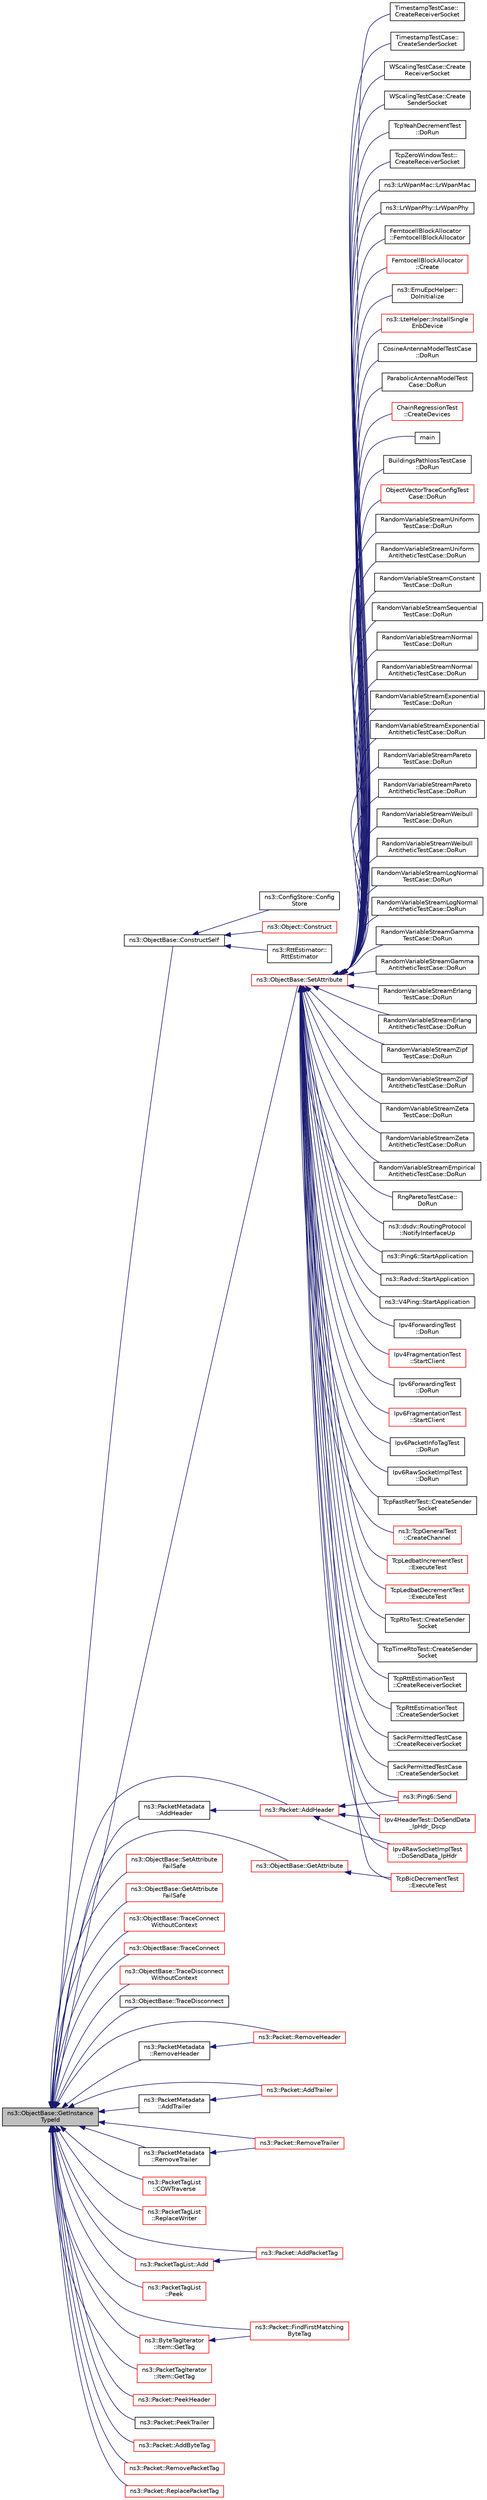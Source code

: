 digraph "ns3::ObjectBase::GetInstanceTypeId"
{
  edge [fontname="Helvetica",fontsize="10",labelfontname="Helvetica",labelfontsize="10"];
  node [fontname="Helvetica",fontsize="10",shape=record];
  rankdir="LR";
  Node1 [label="ns3::ObjectBase::GetInstance\lTypeId",height=0.2,width=0.4,color="black", fillcolor="grey75", style="filled", fontcolor="black"];
  Node1 -> Node2 [dir="back",color="midnightblue",fontsize="10",style="solid"];
  Node2 [label="ns3::ObjectBase::ConstructSelf",height=0.2,width=0.4,color="black", fillcolor="white", style="filled",URL="$d2/dac/classns3_1_1ObjectBase.html#a5cda18dec6d0744cb652a3ed60056958"];
  Node2 -> Node3 [dir="back",color="midnightblue",fontsize="10",style="solid"];
  Node3 [label="ns3::ConfigStore::Config\lStore",height=0.2,width=0.4,color="black", fillcolor="white", style="filled",URL="$da/d51/classns3_1_1ConfigStore.html#ab2c0c2707ae2dc5489acd4cfccd63fd4"];
  Node2 -> Node4 [dir="back",color="midnightblue",fontsize="10",style="solid"];
  Node4 [label="ns3::Object::Construct",height=0.2,width=0.4,color="red", fillcolor="white", style="filled",URL="$d9/d77/classns3_1_1Object.html#a636e8411dc5228771f45c9b805d348fa"];
  Node2 -> Node5 [dir="back",color="midnightblue",fontsize="10",style="solid"];
  Node5 [label="ns3::RttEstimator::\lRttEstimator",height=0.2,width=0.4,color="black", fillcolor="white", style="filled",URL="$da/d1f/classns3_1_1RttEstimator.html#a86696ed57483bf9e19abbf6978c46581"];
  Node1 -> Node6 [dir="back",color="midnightblue",fontsize="10",style="solid"];
  Node6 [label="ns3::ObjectBase::SetAttribute",height=0.2,width=0.4,color="red", fillcolor="white", style="filled",URL="$d2/dac/classns3_1_1ObjectBase.html#ac60245d3ea4123bbc9b1d391f1f6592f"];
  Node6 -> Node7 [dir="back",color="midnightblue",fontsize="10",style="solid"];
  Node7 [label="CosineAntennaModelTestCase\l::DoRun",height=0.2,width=0.4,color="black", fillcolor="white", style="filled",URL="$da/d24/classCosineAntennaModelTestCase.html#af5080960707daf23a44d2d68f73187f2",tooltip="Implementation to actually run this TestCase. "];
  Node6 -> Node8 [dir="back",color="midnightblue",fontsize="10",style="solid"];
  Node8 [label="ParabolicAntennaModelTest\lCase::DoRun",height=0.2,width=0.4,color="black", fillcolor="white", style="filled",URL="$d0/d0a/classParabolicAntennaModelTestCase.html#aff4d840d72b8e53febb6ebbce2f19644",tooltip="Implementation to actually run this TestCase. "];
  Node6 -> Node9 [dir="back",color="midnightblue",fontsize="10",style="solid"];
  Node9 [label="ChainRegressionTest\l::CreateDevices",height=0.2,width=0.4,color="red", fillcolor="white", style="filled",URL="$da/d19/classChainRegressionTest.html#ae8b1dd906e3d52a223122c63d236bb19",tooltip="Create devices, install TCP/IP stack and applications. "];
  Node6 -> Node10 [dir="back",color="midnightblue",fontsize="10",style="solid"];
  Node10 [label="main",height=0.2,width=0.4,color="black", fillcolor="white", style="filled",URL="$d1/dc3/buildings-pathloss-profiler_8cc.html#a0ddf1224851353fc92bfbff6f499fa97"];
  Node6 -> Node11 [dir="back",color="midnightblue",fontsize="10",style="solid"];
  Node11 [label="BuildingsPathlossTestCase\l::DoRun",height=0.2,width=0.4,color="black", fillcolor="white", style="filled",URL="$db/dc5/classBuildingsPathlossTestCase.html#a6b16dda55a96c818e4612ada692b6b35",tooltip="Implementation to actually run this TestCase. "];
  Node6 -> Node12 [dir="back",color="midnightblue",fontsize="10",style="solid"];
  Node12 [label="ObjectVectorTraceConfigTest\lCase::DoRun",height=0.2,width=0.4,color="red", fillcolor="white", style="filled",URL="$d9/dc1/classObjectVectorTraceConfigTestCase.html#a9a6e89be5025970a01de8e4fb514b750",tooltip="Implementation to actually run this TestCase. "];
  Node6 -> Node13 [dir="back",color="midnightblue",fontsize="10",style="solid"];
  Node13 [label="RandomVariableStreamUniform\lTestCase::DoRun",height=0.2,width=0.4,color="black", fillcolor="white", style="filled",URL="$dd/d48/classRandomVariableStreamUniformTestCase.html#acd98890e6413349110a471847035892f",tooltip="Implementation to actually run this TestCase. "];
  Node6 -> Node14 [dir="back",color="midnightblue",fontsize="10",style="solid"];
  Node14 [label="RandomVariableStreamUniform\lAntitheticTestCase::DoRun",height=0.2,width=0.4,color="black", fillcolor="white", style="filled",URL="$d5/d78/classRandomVariableStreamUniformAntitheticTestCase.html#a268aa184dc12129f1e8d52efb087b138",tooltip="Implementation to actually run this TestCase. "];
  Node6 -> Node15 [dir="back",color="midnightblue",fontsize="10",style="solid"];
  Node15 [label="RandomVariableStreamConstant\lTestCase::DoRun",height=0.2,width=0.4,color="black", fillcolor="white", style="filled",URL="$d8/d4d/classRandomVariableStreamConstantTestCase.html#a4ce02511f1ef542dc540bf1b67110107",tooltip="Implementation to actually run this TestCase. "];
  Node6 -> Node16 [dir="back",color="midnightblue",fontsize="10",style="solid"];
  Node16 [label="RandomVariableStreamSequential\lTestCase::DoRun",height=0.2,width=0.4,color="black", fillcolor="white", style="filled",URL="$d8/da9/classRandomVariableStreamSequentialTestCase.html#af20ba034dc64583488703717f1f964df",tooltip="Implementation to actually run this TestCase. "];
  Node6 -> Node17 [dir="back",color="midnightblue",fontsize="10",style="solid"];
  Node17 [label="RandomVariableStreamNormal\lTestCase::DoRun",height=0.2,width=0.4,color="black", fillcolor="white", style="filled",URL="$dc/d32/classRandomVariableStreamNormalTestCase.html#a2c1c4ae92a8968425acae293ab6902ae",tooltip="Implementation to actually run this TestCase. "];
  Node6 -> Node18 [dir="back",color="midnightblue",fontsize="10",style="solid"];
  Node18 [label="RandomVariableStreamNormal\lAntitheticTestCase::DoRun",height=0.2,width=0.4,color="black", fillcolor="white", style="filled",URL="$d3/de9/classRandomVariableStreamNormalAntitheticTestCase.html#a233f98f7ae2e023e58a32e69d3d801a1",tooltip="Implementation to actually run this TestCase. "];
  Node6 -> Node19 [dir="back",color="midnightblue",fontsize="10",style="solid"];
  Node19 [label="RandomVariableStreamExponential\lTestCase::DoRun",height=0.2,width=0.4,color="black", fillcolor="white", style="filled",URL="$df/d79/classRandomVariableStreamExponentialTestCase.html#a6470c9d2ff0b5da0f26f52cb60c4f05d",tooltip="Implementation to actually run this TestCase. "];
  Node6 -> Node20 [dir="back",color="midnightblue",fontsize="10",style="solid"];
  Node20 [label="RandomVariableStreamExponential\lAntitheticTestCase::DoRun",height=0.2,width=0.4,color="black", fillcolor="white", style="filled",URL="$de/dc5/classRandomVariableStreamExponentialAntitheticTestCase.html#af5b912b3fb0c143ff01538bc9a367c01",tooltip="Implementation to actually run this TestCase. "];
  Node6 -> Node21 [dir="back",color="midnightblue",fontsize="10",style="solid"];
  Node21 [label="RandomVariableStreamPareto\lTestCase::DoRun",height=0.2,width=0.4,color="black", fillcolor="white", style="filled",URL="$de/d68/classRandomVariableStreamParetoTestCase.html#aaac32e346dd87c8e781fcfb97566aa7c",tooltip="Implementation to actually run this TestCase. "];
  Node6 -> Node22 [dir="back",color="midnightblue",fontsize="10",style="solid"];
  Node22 [label="RandomVariableStreamPareto\lAntitheticTestCase::DoRun",height=0.2,width=0.4,color="black", fillcolor="white", style="filled",URL="$da/de7/classRandomVariableStreamParetoAntitheticTestCase.html#a999b8b871b30cd7275bba0953979ecd2",tooltip="Implementation to actually run this TestCase. "];
  Node6 -> Node23 [dir="back",color="midnightblue",fontsize="10",style="solid"];
  Node23 [label="RandomVariableStreamWeibull\lTestCase::DoRun",height=0.2,width=0.4,color="black", fillcolor="white", style="filled",URL="$d5/d69/classRandomVariableStreamWeibullTestCase.html#aadc4348a5a7104c06a21c74db07c793e",tooltip="Implementation to actually run this TestCase. "];
  Node6 -> Node24 [dir="back",color="midnightblue",fontsize="10",style="solid"];
  Node24 [label="RandomVariableStreamWeibull\lAntitheticTestCase::DoRun",height=0.2,width=0.4,color="black", fillcolor="white", style="filled",URL="$d9/d29/classRandomVariableStreamWeibullAntitheticTestCase.html#a646eb24fbaafc1bc472f5b4c742df0d6",tooltip="Implementation to actually run this TestCase. "];
  Node6 -> Node25 [dir="back",color="midnightblue",fontsize="10",style="solid"];
  Node25 [label="RandomVariableStreamLogNormal\lTestCase::DoRun",height=0.2,width=0.4,color="black", fillcolor="white", style="filled",URL="$d6/d33/classRandomVariableStreamLogNormalTestCase.html#ab6ee956d829eb26ba949e3a4d99c6996",tooltip="Implementation to actually run this TestCase. "];
  Node6 -> Node26 [dir="back",color="midnightblue",fontsize="10",style="solid"];
  Node26 [label="RandomVariableStreamLogNormal\lAntitheticTestCase::DoRun",height=0.2,width=0.4,color="black", fillcolor="white", style="filled",URL="$d1/d0c/classRandomVariableStreamLogNormalAntitheticTestCase.html#a723deffbfad7dbfbeecee15109aa20fc",tooltip="Implementation to actually run this TestCase. "];
  Node6 -> Node27 [dir="back",color="midnightblue",fontsize="10",style="solid"];
  Node27 [label="RandomVariableStreamGamma\lTestCase::DoRun",height=0.2,width=0.4,color="black", fillcolor="white", style="filled",URL="$db/dc4/classRandomVariableStreamGammaTestCase.html#aa1a9e09d67bfb3985156919da14d76ad",tooltip="Implementation to actually run this TestCase. "];
  Node6 -> Node28 [dir="back",color="midnightblue",fontsize="10",style="solid"];
  Node28 [label="RandomVariableStreamGamma\lAntitheticTestCase::DoRun",height=0.2,width=0.4,color="black", fillcolor="white", style="filled",URL="$d7/d01/classRandomVariableStreamGammaAntitheticTestCase.html#ad5df183b68d515005c4759f7456c372a",tooltip="Implementation to actually run this TestCase. "];
  Node6 -> Node29 [dir="back",color="midnightblue",fontsize="10",style="solid"];
  Node29 [label="RandomVariableStreamErlang\lTestCase::DoRun",height=0.2,width=0.4,color="black", fillcolor="white", style="filled",URL="$d9/d38/classRandomVariableStreamErlangTestCase.html#a54853fd9902c0aeabd501845ebcd3f6d",tooltip="Implementation to actually run this TestCase. "];
  Node6 -> Node30 [dir="back",color="midnightblue",fontsize="10",style="solid"];
  Node30 [label="RandomVariableStreamErlang\lAntitheticTestCase::DoRun",height=0.2,width=0.4,color="black", fillcolor="white", style="filled",URL="$dd/d37/classRandomVariableStreamErlangAntitheticTestCase.html#acf2136fbba962cfd8a9654c08175079b",tooltip="Implementation to actually run this TestCase. "];
  Node6 -> Node31 [dir="back",color="midnightblue",fontsize="10",style="solid"];
  Node31 [label="RandomVariableStreamZipf\lTestCase::DoRun",height=0.2,width=0.4,color="black", fillcolor="white", style="filled",URL="$d8/d9d/classRandomVariableStreamZipfTestCase.html#a85704e09590df03d979c956f514d4e2d",tooltip="Implementation to actually run this TestCase. "];
  Node6 -> Node32 [dir="back",color="midnightblue",fontsize="10",style="solid"];
  Node32 [label="RandomVariableStreamZipf\lAntitheticTestCase::DoRun",height=0.2,width=0.4,color="black", fillcolor="white", style="filled",URL="$d9/db9/classRandomVariableStreamZipfAntitheticTestCase.html#a09c7d1e05440c0621417aed87b8e67ac",tooltip="Implementation to actually run this TestCase. "];
  Node6 -> Node33 [dir="back",color="midnightblue",fontsize="10",style="solid"];
  Node33 [label="RandomVariableStreamZeta\lTestCase::DoRun",height=0.2,width=0.4,color="black", fillcolor="white", style="filled",URL="$d8/de7/classRandomVariableStreamZetaTestCase.html#a7618faf8620a51f1ed56e1c7e10f3d1f",tooltip="Implementation to actually run this TestCase. "];
  Node6 -> Node34 [dir="back",color="midnightblue",fontsize="10",style="solid"];
  Node34 [label="RandomVariableStreamZeta\lAntitheticTestCase::DoRun",height=0.2,width=0.4,color="black", fillcolor="white", style="filled",URL="$d3/d91/classRandomVariableStreamZetaAntitheticTestCase.html#ac97c0559c3511e171350fabb6a5e8c74",tooltip="Implementation to actually run this TestCase. "];
  Node6 -> Node35 [dir="back",color="midnightblue",fontsize="10",style="solid"];
  Node35 [label="RandomVariableStreamEmpirical\lAntitheticTestCase::DoRun",height=0.2,width=0.4,color="black", fillcolor="white", style="filled",URL="$d9/d69/classRandomVariableStreamEmpiricalAntitheticTestCase.html#aff8e13cf80352999319d7600e2324d26",tooltip="Implementation to actually run this TestCase. "];
  Node6 -> Node36 [dir="back",color="midnightblue",fontsize="10",style="solid"];
  Node36 [label="RngParetoTestCase::\lDoRun",height=0.2,width=0.4,color="black", fillcolor="white", style="filled",URL="$d5/d35/classRngParetoTestCase.html#abb848c4fda89ed45d7a7bcdab8f345de",tooltip="Implementation to actually run this TestCase. "];
  Node6 -> Node37 [dir="back",color="midnightblue",fontsize="10",style="solid"];
  Node37 [label="ns3::dsdv::RoutingProtocol\l::NotifyInterfaceUp",height=0.2,width=0.4,color="black", fillcolor="white", style="filled",URL="$de/dca/classns3_1_1dsdv_1_1RoutingProtocol.html#a9a3edd95b3a0714d5aff5293e96883d2"];
  Node6 -> Node38 [dir="back",color="midnightblue",fontsize="10",style="solid"];
  Node38 [label="ns3::Ping6::StartApplication",height=0.2,width=0.4,color="black", fillcolor="white", style="filled",URL="$d7/dc8/classns3_1_1Ping6.html#aa7b184cb61e3c3cb32aefa4d0407f521",tooltip="Start the application. "];
  Node6 -> Node39 [dir="back",color="midnightblue",fontsize="10",style="solid"];
  Node39 [label="ns3::Ping6::Send",height=0.2,width=0.4,color="red", fillcolor="white", style="filled",URL="$d7/dc8/classns3_1_1Ping6.html#a90c69934f60e7260d72f6c9fa1e6b341",tooltip="Send a packet. "];
  Node6 -> Node40 [dir="back",color="midnightblue",fontsize="10",style="solid"];
  Node40 [label="ns3::Radvd::StartApplication",height=0.2,width=0.4,color="black", fillcolor="white", style="filled",URL="$d5/dd8/classns3_1_1Radvd.html#ab3d7cd100356262e43c24e608ef1aff4",tooltip="Start the application. "];
  Node6 -> Node41 [dir="back",color="midnightblue",fontsize="10",style="solid"];
  Node41 [label="ns3::V4Ping::StartApplication",height=0.2,width=0.4,color="black", fillcolor="white", style="filled",URL="$d3/da5/classns3_1_1V4Ping.html#ac5176e135c81f0764bcd560c7fc71390",tooltip="Application specific startup code. "];
  Node6 -> Node42 [dir="back",color="midnightblue",fontsize="10",style="solid"];
  Node42 [label="Ipv4ForwardingTest\l::DoRun",height=0.2,width=0.4,color="black", fillcolor="white", style="filled",URL="$db/d18/classIpv4ForwardingTest.html#aa3735e1731b087938e97f39b7d90dd35",tooltip="Implementation to actually run this TestCase. "];
  Node6 -> Node43 [dir="back",color="midnightblue",fontsize="10",style="solid"];
  Node43 [label="Ipv4FragmentationTest\l::StartClient",height=0.2,width=0.4,color="red", fillcolor="white", style="filled",URL="$d2/d57/classIpv4FragmentationTest.html#a5ce3759e72c31d2f86d6424ff0702b47",tooltip="Start the client. "];
  Node6 -> Node44 [dir="back",color="midnightblue",fontsize="10",style="solid"];
  Node44 [label="Ipv4HeaderTest::DoSendData\l_IpHdr_Dscp",height=0.2,width=0.4,color="red", fillcolor="white", style="filled",URL="$d7/dba/classIpv4HeaderTest.html#add7c6ef7aa63f94ed04b22090ccc551e",tooltip="Send a packet with speciic DSCP and ECN fields. "];
  Node6 -> Node45 [dir="back",color="midnightblue",fontsize="10",style="solid"];
  Node45 [label="Ipv4RawSocketImplTest\l::DoSendData_IpHdr",height=0.2,width=0.4,color="red", fillcolor="white", style="filled",URL="$d9/da3/classIpv4RawSocketImplTest.html#a94bfd4cdde1004ff32b3ac02c31703ef",tooltip="Send data. "];
  Node6 -> Node46 [dir="back",color="midnightblue",fontsize="10",style="solid"];
  Node46 [label="Ipv6ForwardingTest\l::DoRun",height=0.2,width=0.4,color="black", fillcolor="white", style="filled",URL="$db/de3/classIpv6ForwardingTest.html#a6144bc09598dfbf6a8974f1342dcce66",tooltip="Implementation to actually run this TestCase. "];
  Node6 -> Node47 [dir="back",color="midnightblue",fontsize="10",style="solid"];
  Node47 [label="Ipv6FragmentationTest\l::StartClient",height=0.2,width=0.4,color="red", fillcolor="white", style="filled",URL="$d1/dbc/classIpv6FragmentationTest.html#afe87fca4651780b7210efb45a77eadff",tooltip="Start the client. "];
  Node6 -> Node48 [dir="back",color="midnightblue",fontsize="10",style="solid"];
  Node48 [label="Ipv6PacketInfoTagTest\l::DoRun",height=0.2,width=0.4,color="black", fillcolor="white", style="filled",URL="$dd/d77/classIpv6PacketInfoTagTest.html#a6b51aaddc63d2aaef95b72056cb5b36d",tooltip="Implementation to actually run this TestCase. "];
  Node6 -> Node49 [dir="back",color="midnightblue",fontsize="10",style="solid"];
  Node49 [label="Ipv6RawSocketImplTest\l::DoRun",height=0.2,width=0.4,color="black", fillcolor="white", style="filled",URL="$d4/d86/classIpv6RawSocketImplTest.html#a38877abe88d646fe0c8fd155a481049c",tooltip="Implementation to actually run this TestCase. "];
  Node6 -> Node50 [dir="back",color="midnightblue",fontsize="10",style="solid"];
  Node50 [label="TcpBicDecrementTest\l::ExecuteTest",height=0.2,width=0.4,color="red", fillcolor="white", style="filled",URL="$d8/dc5/classTcpBicDecrementTest.html#ac43685ed144fb8439ad966e912d25248",tooltip="Execute the test. "];
  Node6 -> Node51 [dir="back",color="midnightblue",fontsize="10",style="solid"];
  Node51 [label="TcpFastRetrTest::CreateSender\lSocket",height=0.2,width=0.4,color="black", fillcolor="white", style="filled",URL="$df/d85/classTcpFastRetrTest.html#a2c9d7bede67aca9e0c96f2dc0e6ff9c1",tooltip="Create and install the socket to install on the sender. "];
  Node6 -> Node52 [dir="back",color="midnightblue",fontsize="10",style="solid"];
  Node52 [label="ns3::TcpGeneralTest\l::CreateChannel",height=0.2,width=0.4,color="red", fillcolor="white", style="filled",URL="$d2/dfd/classns3_1_1TcpGeneralTest.html#a809e0bad8c6722d3a0fcd6747a231e35",tooltip="Create and return the channel installed between the two socket. "];
  Node6 -> Node53 [dir="back",color="midnightblue",fontsize="10",style="solid"];
  Node53 [label="TcpLedbatIncrementTest\l::ExecuteTest",height=0.2,width=0.4,color="red", fillcolor="white", style="filled",URL="$d8/d63/classTcpLedbatIncrementTest.html#a84a03d2ecd9136e498c22721122e2b6b",tooltip="Execute the test. "];
  Node6 -> Node54 [dir="back",color="midnightblue",fontsize="10",style="solid"];
  Node54 [label="TcpLedbatDecrementTest\l::ExecuteTest",height=0.2,width=0.4,color="red", fillcolor="white", style="filled",URL="$d7/d5c/classTcpLedbatDecrementTest.html#a6c33fcfc3f71942ffc0b987f8d685f8d",tooltip="Execute the test. "];
  Node6 -> Node55 [dir="back",color="midnightblue",fontsize="10",style="solid"];
  Node55 [label="TcpRtoTest::CreateSender\lSocket",height=0.2,width=0.4,color="black", fillcolor="white", style="filled",URL="$de/d2b/classTcpRtoTest.html#ab2403191ee2bca4b03bd7d9f1fd5c832",tooltip="Create and install the socket to install on the sender. "];
  Node6 -> Node56 [dir="back",color="midnightblue",fontsize="10",style="solid"];
  Node56 [label="TcpTimeRtoTest::CreateSender\lSocket",height=0.2,width=0.4,color="black", fillcolor="white", style="filled",URL="$dc/da7/classTcpTimeRtoTest.html#a1de56f4678c729df31417a732dadac91",tooltip="Create and install the socket to install on the sender. "];
  Node6 -> Node57 [dir="back",color="midnightblue",fontsize="10",style="solid"];
  Node57 [label="TcpRttEstimationTest\l::CreateReceiverSocket",height=0.2,width=0.4,color="black", fillcolor="white", style="filled",URL="$dc/deb/classTcpRttEstimationTest.html#ad28cb87b3ee874008937ff5158980e3d",tooltip="Create and install the socket to install on the receiver. "];
  Node6 -> Node58 [dir="back",color="midnightblue",fontsize="10",style="solid"];
  Node58 [label="TcpRttEstimationTest\l::CreateSenderSocket",height=0.2,width=0.4,color="black", fillcolor="white", style="filled",URL="$dc/deb/classTcpRttEstimationTest.html#a9b84db1757b8702294bc1310160adc44",tooltip="Create and install the socket to install on the sender. "];
  Node6 -> Node59 [dir="back",color="midnightblue",fontsize="10",style="solid"];
  Node59 [label="SackPermittedTestCase\l::CreateReceiverSocket",height=0.2,width=0.4,color="black", fillcolor="white", style="filled",URL="$dc/d3b/classSackPermittedTestCase.html#a841608094c8c4d7be080657e94049cd9",tooltip="Create and install the socket to install on the receiver. "];
  Node6 -> Node60 [dir="back",color="midnightblue",fontsize="10",style="solid"];
  Node60 [label="SackPermittedTestCase\l::CreateSenderSocket",height=0.2,width=0.4,color="black", fillcolor="white", style="filled",URL="$dc/d3b/classSackPermittedTestCase.html#af9d0ae684dd5c81dcac425f7f48128bf",tooltip="Create and install the socket to install on the sender. "];
  Node6 -> Node61 [dir="back",color="midnightblue",fontsize="10",style="solid"];
  Node61 [label="TimestampTestCase::\lCreateReceiverSocket",height=0.2,width=0.4,color="black", fillcolor="white", style="filled",URL="$df/db9/classTimestampTestCase.html#a391b0d079e952d9ab76bfc10134c41a4",tooltip="Create and install the socket to install on the receiver. "];
  Node6 -> Node62 [dir="back",color="midnightblue",fontsize="10",style="solid"];
  Node62 [label="TimestampTestCase::\lCreateSenderSocket",height=0.2,width=0.4,color="black", fillcolor="white", style="filled",URL="$df/db9/classTimestampTestCase.html#a0b1b0ff811a6c57f02c818db1d4b803e",tooltip="Create and install the socket to install on the sender. "];
  Node6 -> Node63 [dir="back",color="midnightblue",fontsize="10",style="solid"];
  Node63 [label="WScalingTestCase::Create\lReceiverSocket",height=0.2,width=0.4,color="black", fillcolor="white", style="filled",URL="$d7/d9a/classWScalingTestCase.html#a45cb1ef68ab73dc766fb5ec6def3524f",tooltip="Create and install the socket to install on the receiver. "];
  Node6 -> Node64 [dir="back",color="midnightblue",fontsize="10",style="solid"];
  Node64 [label="WScalingTestCase::Create\lSenderSocket",height=0.2,width=0.4,color="black", fillcolor="white", style="filled",URL="$d7/d9a/classWScalingTestCase.html#a1b29911344276ed50597df32b2e8569d",tooltip="Create and install the socket to install on the sender. "];
  Node6 -> Node65 [dir="back",color="midnightblue",fontsize="10",style="solid"];
  Node65 [label="TcpYeahDecrementTest\l::DoRun",height=0.2,width=0.4,color="black", fillcolor="white", style="filled",URL="$da/d80/classTcpYeahDecrementTest.html#a699fd95f30a62b6570bce1a2d60780b3",tooltip="Implementation to actually run this TestCase. "];
  Node6 -> Node66 [dir="back",color="midnightblue",fontsize="10",style="solid"];
  Node66 [label="TcpZeroWindowTest::\lCreateReceiverSocket",height=0.2,width=0.4,color="black", fillcolor="white", style="filled",URL="$d1/db9/classTcpZeroWindowTest.html#a50c83ae2a30fae1f9fe9d9409daeea5e",tooltip="Create and install the socket to install on the receiver. "];
  Node6 -> Node67 [dir="back",color="midnightblue",fontsize="10",style="solid"];
  Node67 [label="ns3::LrWpanMac::LrWpanMac",height=0.2,width=0.4,color="black", fillcolor="white", style="filled",URL="$db/d57/classns3_1_1LrWpanMac.html#ae85526f526890de95937d9e6f1771403"];
  Node6 -> Node68 [dir="back",color="midnightblue",fontsize="10",style="solid"];
  Node68 [label="ns3::LrWpanPhy::LrWpanPhy",height=0.2,width=0.4,color="black", fillcolor="white", style="filled",URL="$d6/d61/classns3_1_1LrWpanPhy.html#a93412f30a30d144978857a5205c55b7b"];
  Node6 -> Node69 [dir="back",color="midnightblue",fontsize="10",style="solid"];
  Node69 [label="FemtocellBlockAllocator\l::FemtocellBlockAllocator",height=0.2,width=0.4,color="black", fillcolor="white", style="filled",URL="$dd/d6a/classFemtocellBlockAllocator.html#a6258c3cdb7be54a9500e8f74967ca7b5"];
  Node6 -> Node70 [dir="back",color="midnightblue",fontsize="10",style="solid"];
  Node70 [label="FemtocellBlockAllocator\l::Create",height=0.2,width=0.4,color="red", fillcolor="white", style="filled",URL="$dd/d6a/classFemtocellBlockAllocator.html#ac3f3dd07dae696b6991e9d483e4fffe5"];
  Node6 -> Node71 [dir="back",color="midnightblue",fontsize="10",style="solid"];
  Node71 [label="ns3::EmuEpcHelper::\lDoInitialize",height=0.2,width=0.4,color="black", fillcolor="white", style="filled",URL="$d9/db8/classns3_1_1EmuEpcHelper.html#ae66ac77634aad1dfb03bbe0d8a54acc1"];
  Node6 -> Node72 [dir="back",color="midnightblue",fontsize="10",style="solid"];
  Node72 [label="ns3::LteHelper::InstallSingle\lEnbDevice",height=0.2,width=0.4,color="red", fillcolor="white", style="filled",URL="$d6/d63/classns3_1_1LteHelper.html#afac168014c3a4ac5c30bfd7c1d09cb96"];
  Node1 -> Node73 [dir="back",color="midnightblue",fontsize="10",style="solid"];
  Node73 [label="ns3::ObjectBase::SetAttribute\lFailSafe",height=0.2,width=0.4,color="red", fillcolor="white", style="filled",URL="$d2/dac/classns3_1_1ObjectBase.html#aa7d333004e970f925a4ed5df275541b5"];
  Node1 -> Node74 [dir="back",color="midnightblue",fontsize="10",style="solid"];
  Node74 [label="ns3::ObjectBase::GetAttribute",height=0.2,width=0.4,color="red", fillcolor="white", style="filled",URL="$d2/dac/classns3_1_1ObjectBase.html#a895d1de2f96063d0e0fd78463e7a7e30"];
  Node74 -> Node50 [dir="back",color="midnightblue",fontsize="10",style="solid"];
  Node1 -> Node75 [dir="back",color="midnightblue",fontsize="10",style="solid"];
  Node75 [label="ns3::ObjectBase::GetAttribute\lFailSafe",height=0.2,width=0.4,color="red", fillcolor="white", style="filled",URL="$d2/dac/classns3_1_1ObjectBase.html#a3fdec0e0ebed2c251c3a17ba6ba787da"];
  Node1 -> Node76 [dir="back",color="midnightblue",fontsize="10",style="solid"];
  Node76 [label="ns3::ObjectBase::TraceConnect\lWithoutContext",height=0.2,width=0.4,color="red", fillcolor="white", style="filled",URL="$d2/dac/classns3_1_1ObjectBase.html#a1be45f6fd561e75dcac9dfa81b2b81e4"];
  Node1 -> Node77 [dir="back",color="midnightblue",fontsize="10",style="solid"];
  Node77 [label="ns3::ObjectBase::TraceConnect",height=0.2,width=0.4,color="red", fillcolor="white", style="filled",URL="$d2/dac/classns3_1_1ObjectBase.html#ada3a45b34bc23114a25e0ab19188276e"];
  Node1 -> Node78 [dir="back",color="midnightblue",fontsize="10",style="solid"];
  Node78 [label="ns3::ObjectBase::TraceDisconnect\lWithoutContext",height=0.2,width=0.4,color="red", fillcolor="white", style="filled",URL="$d2/dac/classns3_1_1ObjectBase.html#a460d74131ef97d9d7ba79c6d70b2f304"];
  Node1 -> Node79 [dir="back",color="midnightblue",fontsize="10",style="solid"];
  Node79 [label="ns3::ObjectBase::TraceDisconnect",height=0.2,width=0.4,color="black", fillcolor="white", style="filled",URL="$d2/dac/classns3_1_1ObjectBase.html#a1d0a860c9c786d06cf139be632d1b49b"];
  Node1 -> Node80 [dir="back",color="midnightblue",fontsize="10",style="solid"];
  Node80 [label="ns3::PacketMetadata\l::AddHeader",height=0.2,width=0.4,color="black", fillcolor="white", style="filled",URL="$d1/db1/classns3_1_1PacketMetadata.html#abdce736c4c5f647242f0808c0d2f9249",tooltip="Add an header. "];
  Node80 -> Node81 [dir="back",color="midnightblue",fontsize="10",style="solid"];
  Node81 [label="ns3::Packet::AddHeader",height=0.2,width=0.4,color="red", fillcolor="white", style="filled",URL="$dd/d7a/classns3_1_1Packet.html#a465108c595a0bc592095cbcab1832ed8",tooltip="Add header to this packet. "];
  Node81 -> Node39 [dir="back",color="midnightblue",fontsize="10",style="solid"];
  Node81 -> Node44 [dir="back",color="midnightblue",fontsize="10",style="solid"];
  Node81 -> Node45 [dir="back",color="midnightblue",fontsize="10",style="solid"];
  Node1 -> Node82 [dir="back",color="midnightblue",fontsize="10",style="solid"];
  Node82 [label="ns3::PacketMetadata\l::RemoveHeader",height=0.2,width=0.4,color="black", fillcolor="white", style="filled",URL="$d1/db1/classns3_1_1PacketMetadata.html#afa8a589ec783d4998516d7f39f21242d",tooltip="Remove an header. "];
  Node82 -> Node83 [dir="back",color="midnightblue",fontsize="10",style="solid"];
  Node83 [label="ns3::Packet::RemoveHeader",height=0.2,width=0.4,color="red", fillcolor="white", style="filled",URL="$dd/d7a/classns3_1_1Packet.html#a0961eccf975d75f902d40956c93ba63e",tooltip="Deserialize and remove the header from the internal buffer. "];
  Node1 -> Node84 [dir="back",color="midnightblue",fontsize="10",style="solid"];
  Node84 [label="ns3::PacketMetadata\l::AddTrailer",height=0.2,width=0.4,color="black", fillcolor="white", style="filled",URL="$d1/db1/classns3_1_1PacketMetadata.html#afd698b5f0ce0e9f498fff8a6915837c5"];
  Node84 -> Node85 [dir="back",color="midnightblue",fontsize="10",style="solid"];
  Node85 [label="ns3::Packet::AddTrailer",height=0.2,width=0.4,color="red", fillcolor="white", style="filled",URL="$dd/d7a/classns3_1_1Packet.html#ae26b490c30ae5bc98be5181ec6e06db8",tooltip="Add trailer to this packet. "];
  Node1 -> Node86 [dir="back",color="midnightblue",fontsize="10",style="solid"];
  Node86 [label="ns3::PacketMetadata\l::RemoveTrailer",height=0.2,width=0.4,color="black", fillcolor="white", style="filled",URL="$d1/db1/classns3_1_1PacketMetadata.html#a2eaa46d9f7c88a5aef121521b196753c"];
  Node86 -> Node87 [dir="back",color="midnightblue",fontsize="10",style="solid"];
  Node87 [label="ns3::Packet::RemoveTrailer",height=0.2,width=0.4,color="red", fillcolor="white", style="filled",URL="$dd/d7a/classns3_1_1Packet.html#a2155e042083e9a17ad3b33f9fecb4be4",tooltip="Remove a deserialized trailer from the internal buffer. "];
  Node1 -> Node88 [dir="back",color="midnightblue",fontsize="10",style="solid"];
  Node88 [label="ns3::PacketTagList\l::COWTraverse",height=0.2,width=0.4,color="red", fillcolor="white", style="filled",URL="$dd/d19/classns3_1_1PacketTagList.html#a7d98f0fe590d22f8224d718af0ac9713"];
  Node1 -> Node89 [dir="back",color="midnightblue",fontsize="10",style="solid"];
  Node89 [label="ns3::PacketTagList\l::ReplaceWriter",height=0.2,width=0.4,color="red", fillcolor="white", style="filled",URL="$dd/d19/classns3_1_1PacketTagList.html#a21cfeb795e3ef3a688d6114272d41c53"];
  Node1 -> Node90 [dir="back",color="midnightblue",fontsize="10",style="solid"];
  Node90 [label="ns3::PacketTagList::Add",height=0.2,width=0.4,color="red", fillcolor="white", style="filled",URL="$dd/d19/classns3_1_1PacketTagList.html#a37f008b6f336f3ac6232d558b93e8a6e"];
  Node90 -> Node91 [dir="back",color="midnightblue",fontsize="10",style="solid"];
  Node91 [label="ns3::Packet::AddPacketTag",height=0.2,width=0.4,color="red", fillcolor="white", style="filled",URL="$dd/d7a/classns3_1_1Packet.html#a7400b8655852f5271c5957250d0141af",tooltip="Add a packet tag. "];
  Node1 -> Node92 [dir="back",color="midnightblue",fontsize="10",style="solid"];
  Node92 [label="ns3::PacketTagList\l::Peek",height=0.2,width=0.4,color="red", fillcolor="white", style="filled",URL="$dd/d19/classns3_1_1PacketTagList.html#a49151e3dbbddac7820d2210bbde47c4b"];
  Node1 -> Node93 [dir="back",color="midnightblue",fontsize="10",style="solid"];
  Node93 [label="ns3::ByteTagIterator\l::Item::GetTag",height=0.2,width=0.4,color="red", fillcolor="white", style="filled",URL="$d2/d2d/classns3_1_1ByteTagIterator_1_1Item.html#ada7f72efd4a0d9caef5edae0ea571ec1",tooltip="Read the requested tag and store it in the user-provided tag instance. "];
  Node93 -> Node94 [dir="back",color="midnightblue",fontsize="10",style="solid"];
  Node94 [label="ns3::Packet::FindFirstMatching\lByteTag",height=0.2,width=0.4,color="red", fillcolor="white", style="filled",URL="$dd/d7a/classns3_1_1Packet.html#a2e1403c2411495827012fe000823c16a",tooltip="Finds the first tag matching the parameter Tag type. "];
  Node1 -> Node95 [dir="back",color="midnightblue",fontsize="10",style="solid"];
  Node95 [label="ns3::PacketTagIterator\l::Item::GetTag",height=0.2,width=0.4,color="red", fillcolor="white", style="filled",URL="$d9/d0c/classns3_1_1PacketTagIterator_1_1Item.html#ad40cb067213ccac56be950f9b53a0d8c"];
  Node1 -> Node81 [dir="back",color="midnightblue",fontsize="10",style="solid"];
  Node1 -> Node83 [dir="back",color="midnightblue",fontsize="10",style="solid"];
  Node1 -> Node96 [dir="back",color="midnightblue",fontsize="10",style="solid"];
  Node96 [label="ns3::Packet::PeekHeader",height=0.2,width=0.4,color="red", fillcolor="white", style="filled",URL="$dd/d7a/classns3_1_1Packet.html#aadc63487bea70945c418f4c3e9b81964",tooltip="Deserialize but does not remove the header from the internal buffer. s This method invokes Header::De..."];
  Node1 -> Node85 [dir="back",color="midnightblue",fontsize="10",style="solid"];
  Node1 -> Node87 [dir="back",color="midnightblue",fontsize="10",style="solid"];
  Node1 -> Node97 [dir="back",color="midnightblue",fontsize="10",style="solid"];
  Node97 [label="ns3::Packet::PeekTrailer",height=0.2,width=0.4,color="black", fillcolor="white", style="filled",URL="$dd/d7a/classns3_1_1Packet.html#ace1fc287b3fc4fc12e72954e35342131",tooltip="Deserialize but does not remove a trailer from the internal buffer. "];
  Node1 -> Node98 [dir="back",color="midnightblue",fontsize="10",style="solid"];
  Node98 [label="ns3::Packet::AddByteTag",height=0.2,width=0.4,color="red", fillcolor="white", style="filled",URL="$dd/d7a/classns3_1_1Packet.html#ad5997caea8c22757acade2fcb4d7daca",tooltip="Tag each byte included in this packet with a new byte tag. "];
  Node1 -> Node94 [dir="back",color="midnightblue",fontsize="10",style="solid"];
  Node1 -> Node91 [dir="back",color="midnightblue",fontsize="10",style="solid"];
  Node1 -> Node99 [dir="back",color="midnightblue",fontsize="10",style="solid"];
  Node99 [label="ns3::Packet::RemovePacketTag",height=0.2,width=0.4,color="red", fillcolor="white", style="filled",URL="$dd/d7a/classns3_1_1Packet.html#a078fe922d976a417ab25ba2f3c2fd667",tooltip="Remove a packet tag. "];
  Node1 -> Node100 [dir="back",color="midnightblue",fontsize="10",style="solid"];
  Node100 [label="ns3::Packet::ReplacePacketTag",height=0.2,width=0.4,color="red", fillcolor="white", style="filled",URL="$dd/d7a/classns3_1_1Packet.html#afb014ae9f4adddbfc51c64b085bfd405",tooltip="Replace the value of a packet tag. "];
}
